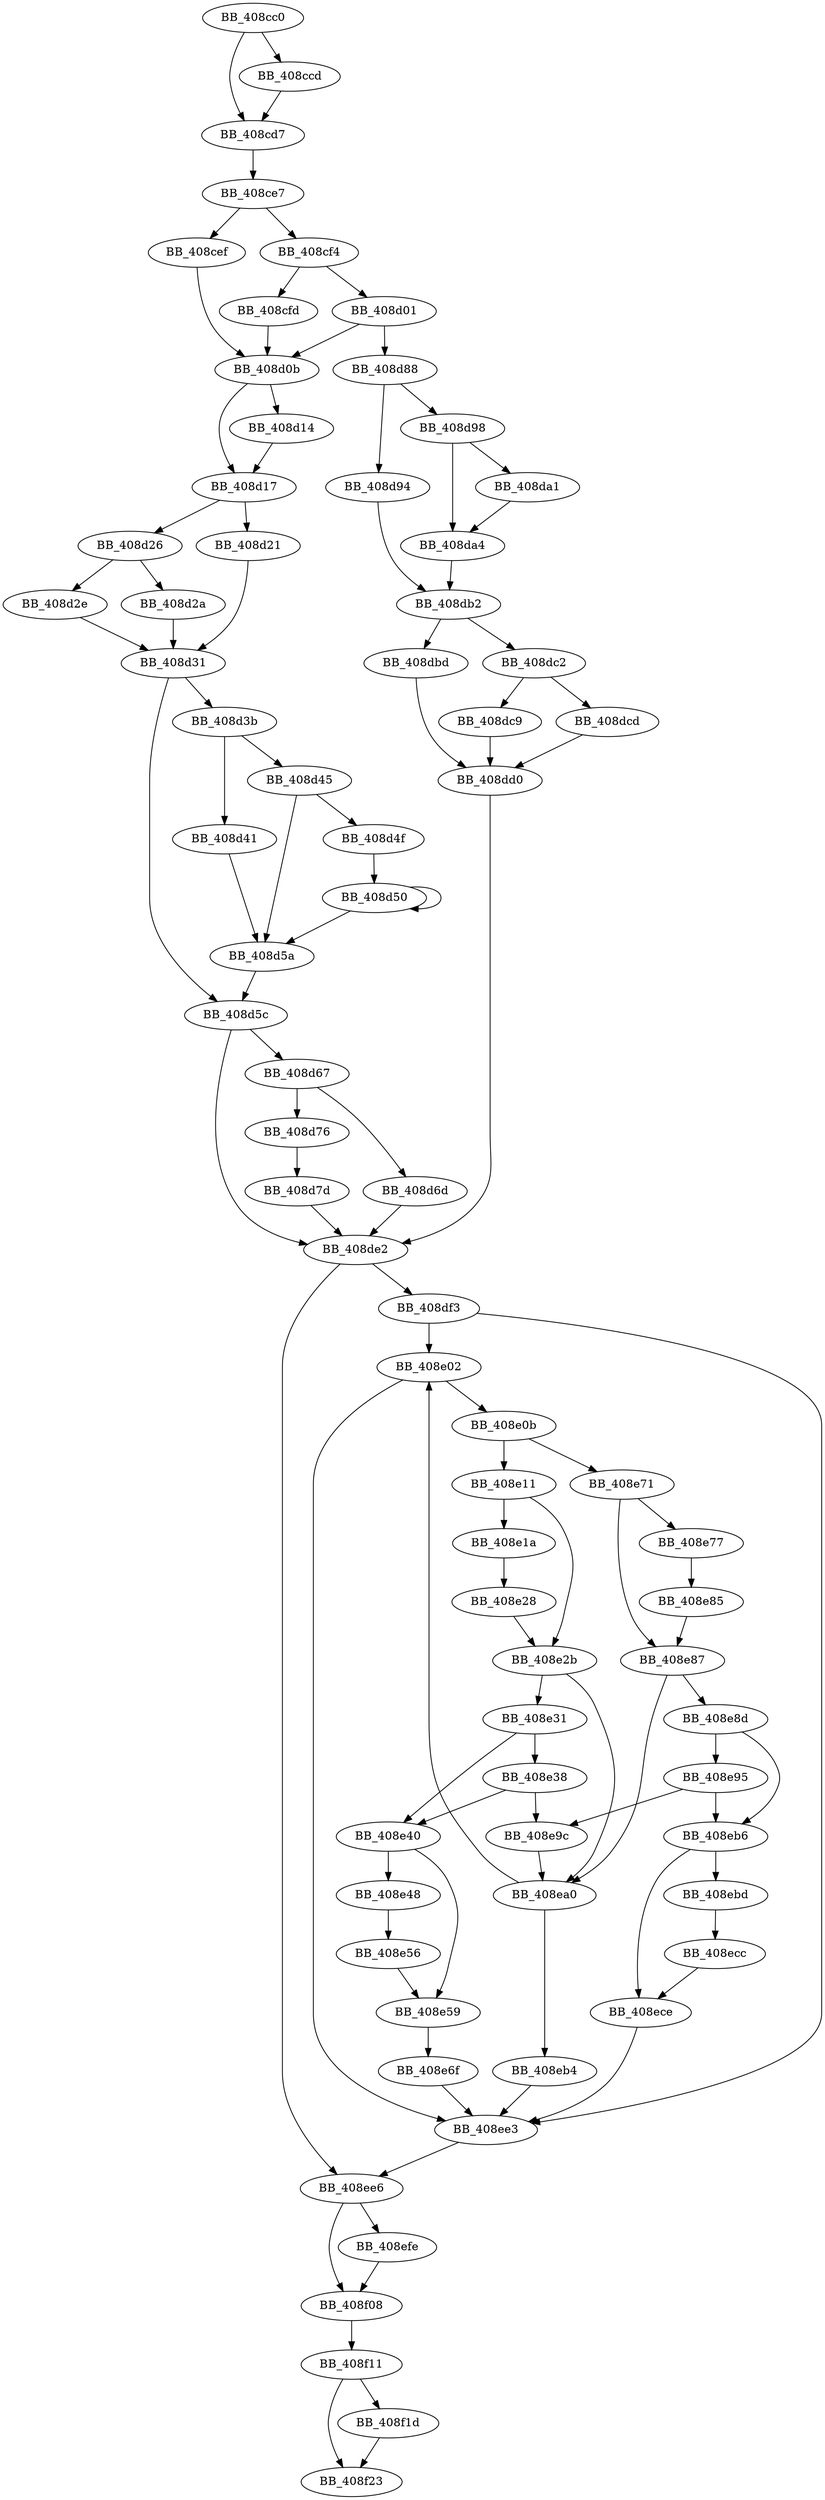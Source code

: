DiGraph sub_408CC0{
BB_408cc0->BB_408ccd
BB_408cc0->BB_408cd7
BB_408ccd->BB_408cd7
BB_408cd7->BB_408ce7
BB_408ce7->BB_408cef
BB_408ce7->BB_408cf4
BB_408cef->BB_408d0b
BB_408cf4->BB_408cfd
BB_408cf4->BB_408d01
BB_408cfd->BB_408d0b
BB_408d01->BB_408d0b
BB_408d01->BB_408d88
BB_408d0b->BB_408d14
BB_408d0b->BB_408d17
BB_408d14->BB_408d17
BB_408d17->BB_408d21
BB_408d17->BB_408d26
BB_408d21->BB_408d31
BB_408d26->BB_408d2a
BB_408d26->BB_408d2e
BB_408d2a->BB_408d31
BB_408d2e->BB_408d31
BB_408d31->BB_408d3b
BB_408d31->BB_408d5c
BB_408d3b->BB_408d41
BB_408d3b->BB_408d45
BB_408d41->BB_408d5a
BB_408d45->BB_408d4f
BB_408d45->BB_408d5a
BB_408d4f->BB_408d50
BB_408d50->BB_408d50
BB_408d50->BB_408d5a
BB_408d5a->BB_408d5c
BB_408d5c->BB_408d67
BB_408d5c->BB_408de2
BB_408d67->BB_408d6d
BB_408d67->BB_408d76
BB_408d6d->BB_408de2
BB_408d76->BB_408d7d
BB_408d7d->BB_408de2
BB_408d88->BB_408d94
BB_408d88->BB_408d98
BB_408d94->BB_408db2
BB_408d98->BB_408da1
BB_408d98->BB_408da4
BB_408da1->BB_408da4
BB_408da4->BB_408db2
BB_408db2->BB_408dbd
BB_408db2->BB_408dc2
BB_408dbd->BB_408dd0
BB_408dc2->BB_408dc9
BB_408dc2->BB_408dcd
BB_408dc9->BB_408dd0
BB_408dcd->BB_408dd0
BB_408dd0->BB_408de2
BB_408de2->BB_408df3
BB_408de2->BB_408ee6
BB_408df3->BB_408e02
BB_408df3->BB_408ee3
BB_408e02->BB_408e0b
BB_408e02->BB_408ee3
BB_408e0b->BB_408e11
BB_408e0b->BB_408e71
BB_408e11->BB_408e1a
BB_408e11->BB_408e2b
BB_408e1a->BB_408e28
BB_408e28->BB_408e2b
BB_408e2b->BB_408e31
BB_408e2b->BB_408ea0
BB_408e31->BB_408e38
BB_408e31->BB_408e40
BB_408e38->BB_408e40
BB_408e38->BB_408e9c
BB_408e40->BB_408e48
BB_408e40->BB_408e59
BB_408e48->BB_408e56
BB_408e56->BB_408e59
BB_408e59->BB_408e6f
BB_408e6f->BB_408ee3
BB_408e71->BB_408e77
BB_408e71->BB_408e87
BB_408e77->BB_408e85
BB_408e85->BB_408e87
BB_408e87->BB_408e8d
BB_408e87->BB_408ea0
BB_408e8d->BB_408e95
BB_408e8d->BB_408eb6
BB_408e95->BB_408e9c
BB_408e95->BB_408eb6
BB_408e9c->BB_408ea0
BB_408ea0->BB_408e02
BB_408ea0->BB_408eb4
BB_408eb4->BB_408ee3
BB_408eb6->BB_408ebd
BB_408eb6->BB_408ece
BB_408ebd->BB_408ecc
BB_408ecc->BB_408ece
BB_408ece->BB_408ee3
BB_408ee3->BB_408ee6
BB_408ee6->BB_408efe
BB_408ee6->BB_408f08
BB_408efe->BB_408f08
BB_408f08->BB_408f11
BB_408f11->BB_408f1d
BB_408f11->BB_408f23
BB_408f1d->BB_408f23
}
